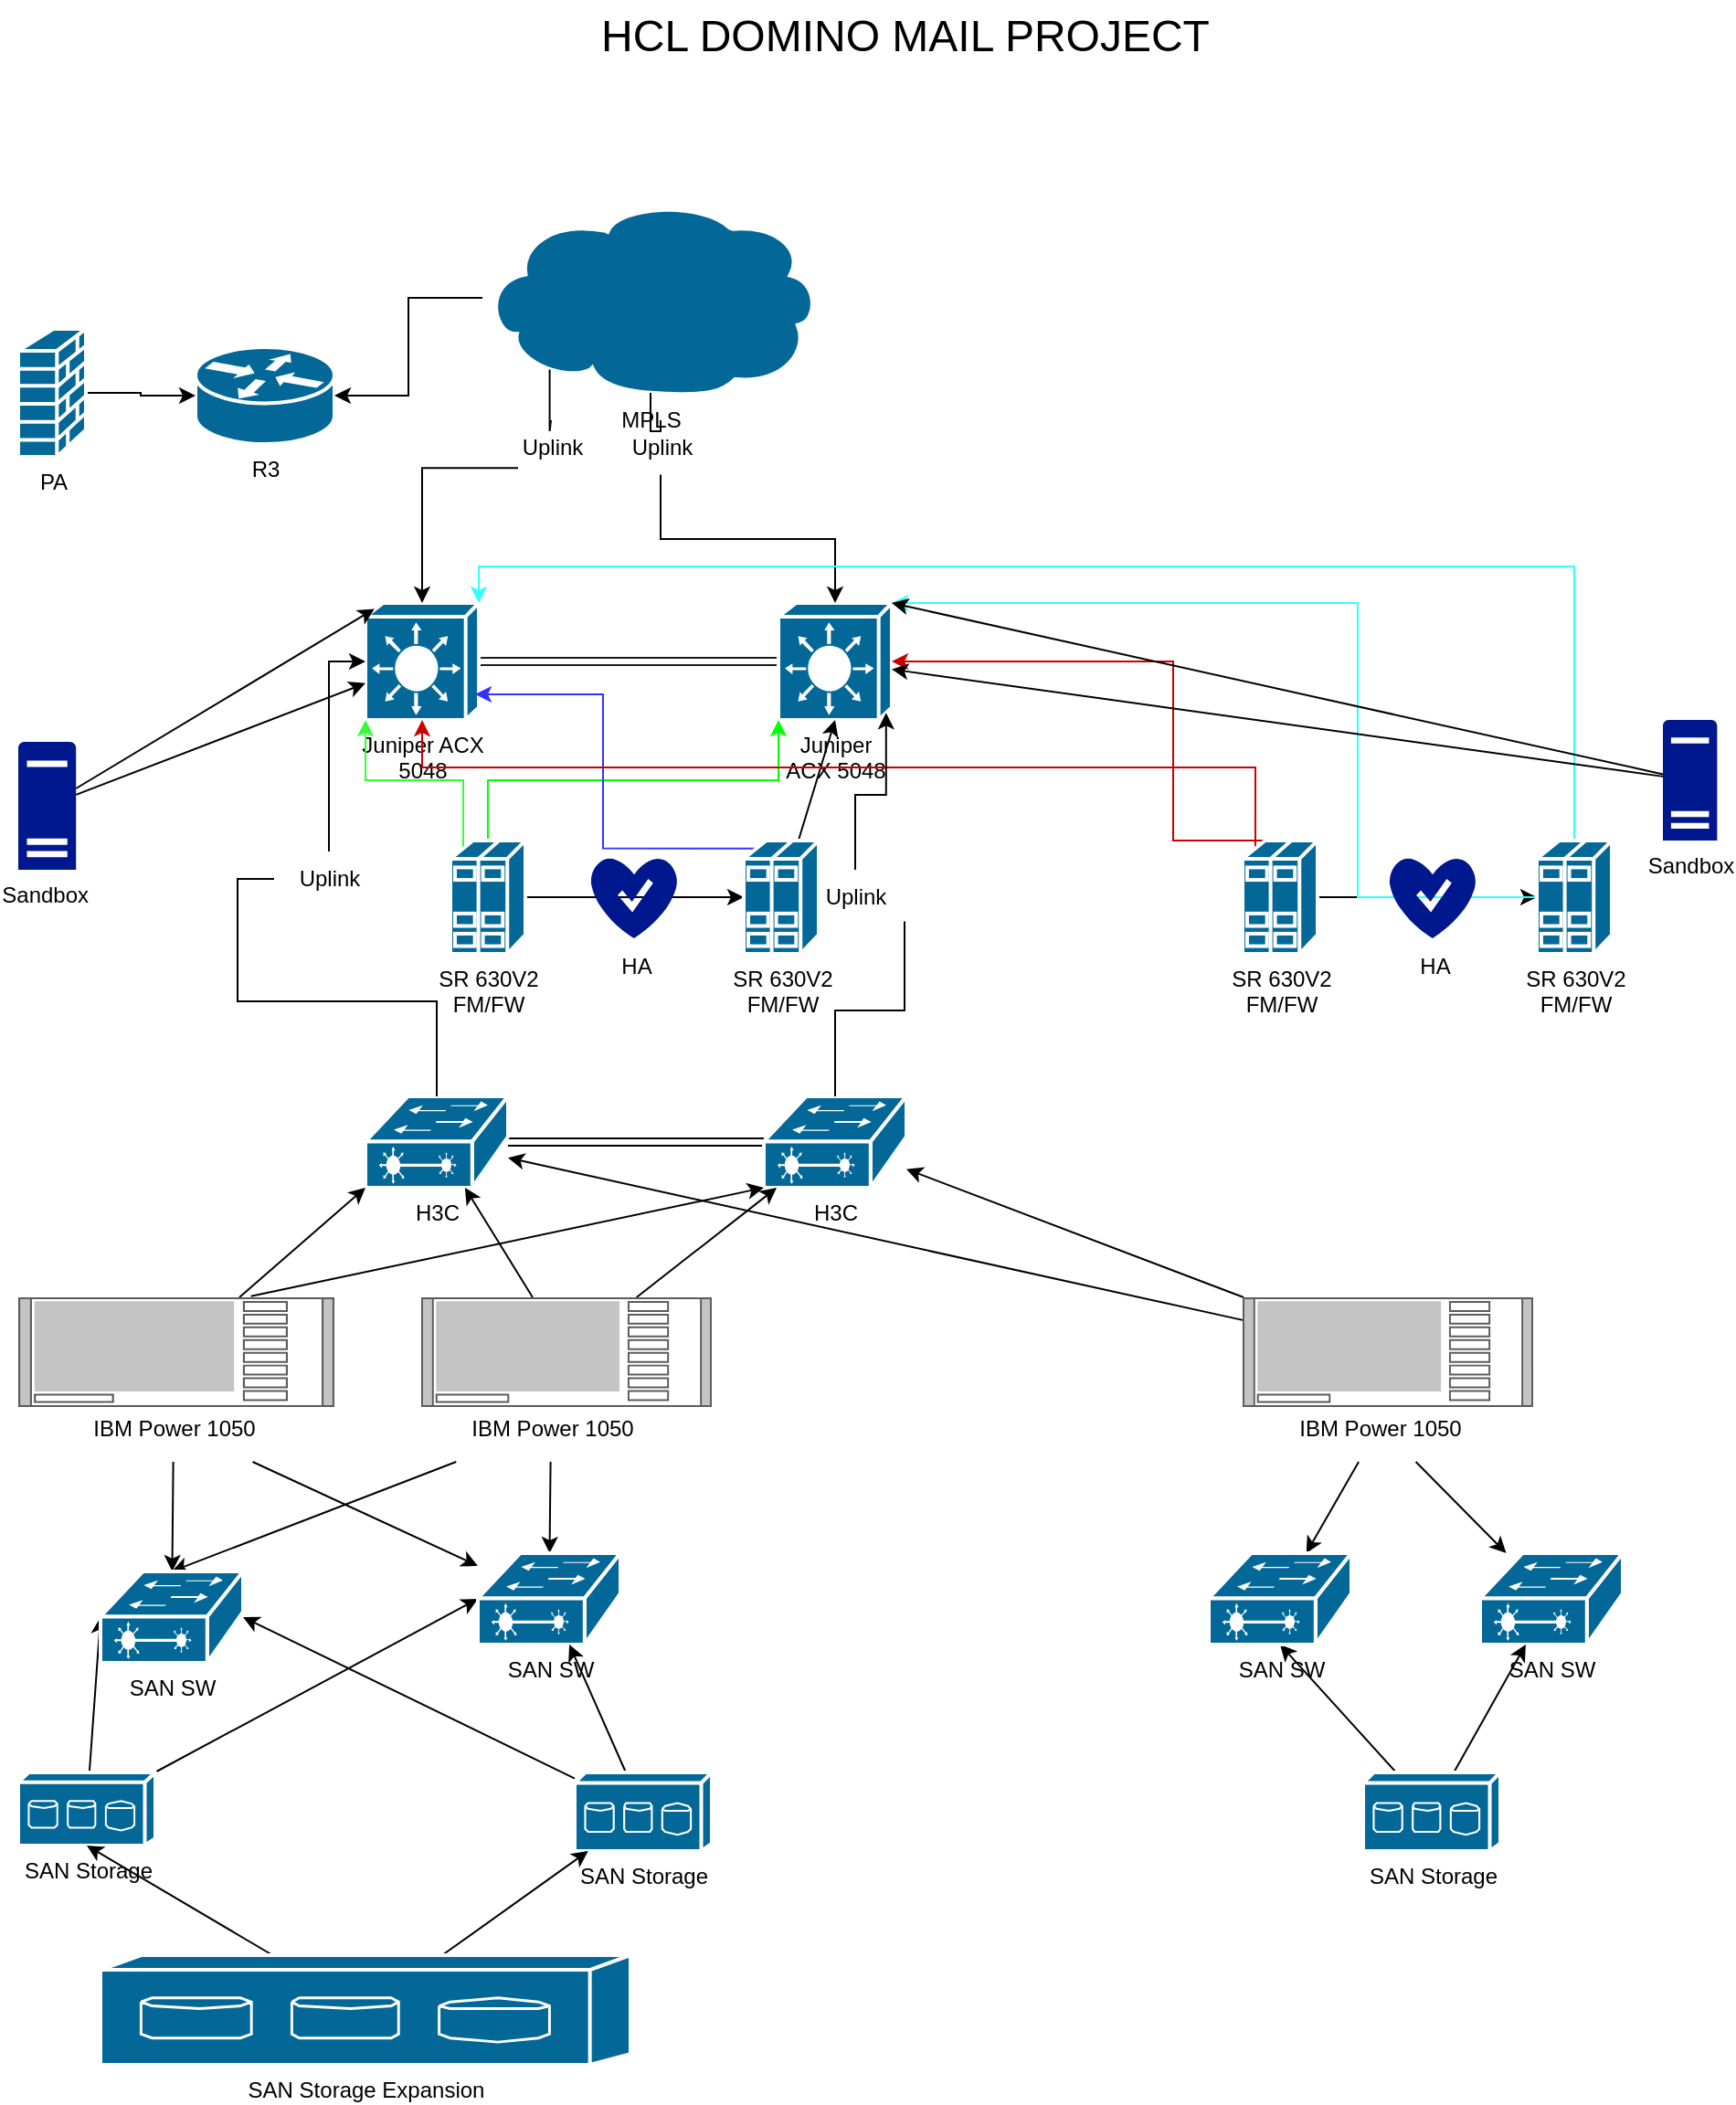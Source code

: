 <mxfile version="20.2.4" type="github">
  <diagram id="mg87L2isnCtNEI91uWKn" name="Page-1">
    <mxGraphModel dx="1038" dy="1867" grid="1" gridSize="10" guides="1" tooltips="1" connect="1" arrows="1" fold="1" page="1" pageScale="1.2" pageWidth="850" pageHeight="1100" math="0" shadow="0">
      <root>
        <mxCell id="0" />
        <mxCell id="1" parent="0" />
        <mxCell id="e1gsD_GnRD3h6fmg7V_t-37" style="edgeStyle=orthogonalEdgeStyle;shape=link;rounded=0;orthogonalLoop=1;jettySize=auto;html=1;exitX=1;exitY=0.5;exitDx=0;exitDy=0;exitPerimeter=0;entryX=0;entryY=0.5;entryDx=0;entryDy=0;entryPerimeter=0;strokeColor=#1A1A1A;" edge="1" parent="1" source="e1gsD_GnRD3h6fmg7V_t-6" target="e1gsD_GnRD3h6fmg7V_t-7">
          <mxGeometry relative="1" as="geometry" />
        </mxCell>
        <mxCell id="e1gsD_GnRD3h6fmg7V_t-6" value="Juniper ACX &lt;br&gt;5048&lt;br&gt;" style="shape=mxgraph.cisco.switches.layer_3_switch;sketch=0;html=1;pointerEvents=1;dashed=0;fillColor=#036897;strokeColor=#ffffff;strokeWidth=2;verticalLabelPosition=bottom;verticalAlign=top;align=center;outlineConnect=0;" vertex="1" parent="1">
          <mxGeometry x="230" y="-940" width="62" height="64" as="geometry" />
        </mxCell>
        <mxCell id="e1gsD_GnRD3h6fmg7V_t-7" value="Juniper&lt;br&gt;ACX 5048" style="shape=mxgraph.cisco.switches.layer_3_switch;sketch=0;html=1;pointerEvents=1;dashed=0;fillColor=#036897;strokeColor=#ffffff;strokeWidth=2;verticalLabelPosition=bottom;verticalAlign=top;align=center;outlineConnect=0;" vertex="1" parent="1">
          <mxGeometry x="456" y="-940" width="62" height="64" as="geometry" />
        </mxCell>
        <mxCell id="e1gsD_GnRD3h6fmg7V_t-8" value="R3" style="shape=mxgraph.cisco.routers.router;sketch=0;html=1;pointerEvents=1;dashed=0;fillColor=#036897;strokeColor=#ffffff;strokeWidth=2;verticalLabelPosition=bottom;verticalAlign=top;align=center;outlineConnect=0;" vertex="1" parent="1">
          <mxGeometry x="137" y="-1080" width="76" height="53" as="geometry" />
        </mxCell>
        <mxCell id="e1gsD_GnRD3h6fmg7V_t-12" style="edgeStyle=orthogonalEdgeStyle;rounded=0;orthogonalLoop=1;jettySize=auto;html=1;entryX=1;entryY=0.5;entryDx=0;entryDy=0;entryPerimeter=0;" edge="1" parent="1" source="e1gsD_GnRD3h6fmg7V_t-11" target="e1gsD_GnRD3h6fmg7V_t-8">
          <mxGeometry relative="1" as="geometry" />
        </mxCell>
        <mxCell id="e1gsD_GnRD3h6fmg7V_t-15" style="edgeStyle=orthogonalEdgeStyle;rounded=0;orthogonalLoop=1;jettySize=auto;html=1;exitX=0.2;exitY=0.87;exitDx=0;exitDy=0;exitPerimeter=0;startArrow=none;" edge="1" parent="1" source="e1gsD_GnRD3h6fmg7V_t-38" target="e1gsD_GnRD3h6fmg7V_t-6">
          <mxGeometry relative="1" as="geometry" />
        </mxCell>
        <mxCell id="e1gsD_GnRD3h6fmg7V_t-16" style="edgeStyle=orthogonalEdgeStyle;rounded=0;orthogonalLoop=1;jettySize=auto;html=1;exitX=0.5;exitY=0.99;exitDx=0;exitDy=0;exitPerimeter=0;startArrow=none;" edge="1" parent="1" source="e1gsD_GnRD3h6fmg7V_t-40" target="e1gsD_GnRD3h6fmg7V_t-7">
          <mxGeometry relative="1" as="geometry" />
        </mxCell>
        <mxCell id="e1gsD_GnRD3h6fmg7V_t-11" value="MPLS" style="shape=mxgraph.cisco.storage.cloud;sketch=0;html=1;pointerEvents=1;dashed=0;fillColor=#036897;strokeColor=#ffffff;strokeWidth=2;verticalLabelPosition=bottom;verticalAlign=top;align=center;outlineConnect=0;" vertex="1" parent="1">
          <mxGeometry x="294" y="-1160" width="184" height="106" as="geometry" />
        </mxCell>
        <mxCell id="e1gsD_GnRD3h6fmg7V_t-14" style="edgeStyle=orthogonalEdgeStyle;rounded=0;orthogonalLoop=1;jettySize=auto;html=1;" edge="1" parent="1" source="e1gsD_GnRD3h6fmg7V_t-13" target="e1gsD_GnRD3h6fmg7V_t-8">
          <mxGeometry relative="1" as="geometry" />
        </mxCell>
        <mxCell id="e1gsD_GnRD3h6fmg7V_t-13" value="PA" style="shape=mxgraph.cisco.security.firewall;sketch=0;html=1;pointerEvents=1;dashed=0;fillColor=#036897;strokeColor=#ffffff;strokeWidth=2;verticalLabelPosition=bottom;verticalAlign=top;align=center;outlineConnect=0;" vertex="1" parent="1">
          <mxGeometry x="40" y="-1090" width="37" height="70" as="geometry" />
        </mxCell>
        <mxCell id="e1gsD_GnRD3h6fmg7V_t-25" style="edgeStyle=orthogonalEdgeStyle;rounded=0;orthogonalLoop=1;jettySize=auto;html=1;exitX=0.17;exitY=0.07;exitDx=0;exitDy=0;exitPerimeter=0;entryX=0;entryY=1;entryDx=0;entryDy=0;entryPerimeter=0;strokeColor=#33FF33;" edge="1" parent="1" source="e1gsD_GnRD3h6fmg7V_t-17" target="e1gsD_GnRD3h6fmg7V_t-6">
          <mxGeometry relative="1" as="geometry" />
        </mxCell>
        <mxCell id="e1gsD_GnRD3h6fmg7V_t-26" style="edgeStyle=orthogonalEdgeStyle;rounded=0;orthogonalLoop=1;jettySize=auto;html=1;exitX=0.5;exitY=0;exitDx=0;exitDy=0;exitPerimeter=0;entryX=0;entryY=1;entryDx=0;entryDy=0;entryPerimeter=0;strokeColor=#00FF00;" edge="1" parent="1" source="e1gsD_GnRD3h6fmg7V_t-17" target="e1gsD_GnRD3h6fmg7V_t-7">
          <mxGeometry relative="1" as="geometry" />
        </mxCell>
        <mxCell id="e1gsD_GnRD3h6fmg7V_t-104" style="edgeStyle=none;rounded=0;orthogonalLoop=1;jettySize=auto;html=1;entryX=0;entryY=0.5;entryDx=0;entryDy=0;entryPerimeter=0;fontSize=12;strokeColor=#000000;elbow=vertical;" edge="1" parent="1" source="e1gsD_GnRD3h6fmg7V_t-17" target="e1gsD_GnRD3h6fmg7V_t-21">
          <mxGeometry relative="1" as="geometry" />
        </mxCell>
        <mxCell id="e1gsD_GnRD3h6fmg7V_t-17" value="SR 630V2&lt;br&gt;FM/FW" style="shape=mxgraph.cisco.servers.standard_host;sketch=0;html=1;pointerEvents=1;dashed=0;fillColor=#036897;strokeColor=#ffffff;strokeWidth=2;verticalLabelPosition=bottom;verticalAlign=top;align=center;outlineConnect=0;" vertex="1" parent="1">
          <mxGeometry x="276.5" y="-810" width="41" height="62" as="geometry" />
        </mxCell>
        <mxCell id="e1gsD_GnRD3h6fmg7V_t-27" style="edgeStyle=orthogonalEdgeStyle;rounded=0;orthogonalLoop=1;jettySize=auto;html=1;exitX=0.17;exitY=0.07;exitDx=0;exitDy=0;exitPerimeter=0;strokeColor=#3333FF;" edge="1" parent="1" source="e1gsD_GnRD3h6fmg7V_t-21">
          <mxGeometry relative="1" as="geometry">
            <mxPoint x="290" y="-890" as="targetPoint" />
            <Array as="points">
              <mxPoint x="360" y="-806" />
              <mxPoint x="360" y="-890" />
            </Array>
          </mxGeometry>
        </mxCell>
        <mxCell id="e1gsD_GnRD3h6fmg7V_t-120" style="edgeStyle=none;rounded=0;orthogonalLoop=1;jettySize=auto;html=1;entryX=0.5;entryY=1;entryDx=0;entryDy=0;entryPerimeter=0;fontSize=24;strokeColor=#000000;elbow=vertical;" edge="1" parent="1" source="e1gsD_GnRD3h6fmg7V_t-21" target="e1gsD_GnRD3h6fmg7V_t-7">
          <mxGeometry relative="1" as="geometry" />
        </mxCell>
        <mxCell id="e1gsD_GnRD3h6fmg7V_t-21" value="SR 630V2&lt;br&gt;FM/FW" style="shape=mxgraph.cisco.servers.standard_host;sketch=0;html=1;pointerEvents=1;dashed=0;fillColor=#036897;strokeColor=#ffffff;strokeWidth=2;verticalLabelPosition=bottom;verticalAlign=top;align=center;outlineConnect=0;" vertex="1" parent="1">
          <mxGeometry x="437" y="-810" width="41" height="62" as="geometry" />
        </mxCell>
        <mxCell id="e1gsD_GnRD3h6fmg7V_t-29" style="edgeStyle=orthogonalEdgeStyle;rounded=0;orthogonalLoop=1;jettySize=auto;html=1;exitX=0.17;exitY=0.07;exitDx=0;exitDy=0;exitPerimeter=0;entryX=0.5;entryY=1;entryDx=0;entryDy=0;entryPerimeter=0;strokeColor=#CC0000;" edge="1" parent="1" source="e1gsD_GnRD3h6fmg7V_t-22" target="e1gsD_GnRD3h6fmg7V_t-6">
          <mxGeometry relative="1" as="geometry">
            <Array as="points">
              <mxPoint x="717" y="-850" />
              <mxPoint x="261" y="-850" />
            </Array>
          </mxGeometry>
        </mxCell>
        <mxCell id="e1gsD_GnRD3h6fmg7V_t-30" style="edgeStyle=orthogonalEdgeStyle;rounded=0;orthogonalLoop=1;jettySize=auto;html=1;exitX=0.5;exitY=0;exitDx=0;exitDy=0;exitPerimeter=0;entryX=1;entryY=0.5;entryDx=0;entryDy=0;entryPerimeter=0;strokeColor=#CC0000;" edge="1" parent="1" source="e1gsD_GnRD3h6fmg7V_t-22" target="e1gsD_GnRD3h6fmg7V_t-7">
          <mxGeometry relative="1" as="geometry">
            <Array as="points">
              <mxPoint x="672" y="-908" />
            </Array>
          </mxGeometry>
        </mxCell>
        <mxCell id="e1gsD_GnRD3h6fmg7V_t-107" style="edgeStyle=none;rounded=0;orthogonalLoop=1;jettySize=auto;html=1;exitX=1;exitY=0.5;exitDx=0;exitDy=0;exitPerimeter=0;fontSize=12;strokeColor=#000000;elbow=vertical;" edge="1" parent="1" source="e1gsD_GnRD3h6fmg7V_t-22" target="e1gsD_GnRD3h6fmg7V_t-23">
          <mxGeometry relative="1" as="geometry" />
        </mxCell>
        <mxCell id="e1gsD_GnRD3h6fmg7V_t-22" value="SR 630V2&lt;br&gt;FM/FW" style="shape=mxgraph.cisco.servers.standard_host;sketch=0;html=1;pointerEvents=1;dashed=0;fillColor=#036897;strokeColor=#ffffff;strokeWidth=2;verticalLabelPosition=bottom;verticalAlign=top;align=center;outlineConnect=0;" vertex="1" parent="1">
          <mxGeometry x="710" y="-810" width="41" height="62" as="geometry" />
        </mxCell>
        <mxCell id="e1gsD_GnRD3h6fmg7V_t-31" style="edgeStyle=orthogonalEdgeStyle;rounded=0;orthogonalLoop=1;jettySize=auto;html=1;exitX=0.5;exitY=0;exitDx=0;exitDy=0;exitPerimeter=0;entryX=1;entryY=0;entryDx=0;entryDy=0;entryPerimeter=0;strokeColor=#33FFFF;" edge="1" parent="1" source="e1gsD_GnRD3h6fmg7V_t-23" target="e1gsD_GnRD3h6fmg7V_t-6">
          <mxGeometry relative="1" as="geometry" />
        </mxCell>
        <mxCell id="e1gsD_GnRD3h6fmg7V_t-32" style="edgeStyle=orthogonalEdgeStyle;rounded=0;orthogonalLoop=1;jettySize=auto;html=1;entryX=1;entryY=0;entryDx=0;entryDy=0;entryPerimeter=0;strokeColor=#33FFFF;" edge="1" parent="1" source="e1gsD_GnRD3h6fmg7V_t-23" target="e1gsD_GnRD3h6fmg7V_t-7">
          <mxGeometry relative="1" as="geometry">
            <Array as="points">
              <mxPoint x="773" y="-940" />
            </Array>
          </mxGeometry>
        </mxCell>
        <mxCell id="e1gsD_GnRD3h6fmg7V_t-23" value="SR 630V2&lt;br&gt;FM/FW" style="shape=mxgraph.cisco.servers.standard_host;sketch=0;html=1;pointerEvents=1;dashed=0;fillColor=#036897;strokeColor=#ffffff;strokeWidth=2;verticalLabelPosition=bottom;verticalAlign=top;align=center;outlineConnect=0;" vertex="1" parent="1">
          <mxGeometry x="871" y="-810" width="41" height="62" as="geometry" />
        </mxCell>
        <mxCell id="e1gsD_GnRD3h6fmg7V_t-45" style="edgeStyle=orthogonalEdgeStyle;rounded=0;orthogonalLoop=1;jettySize=auto;html=1;entryX=0;entryY=0.5;entryDx=0;entryDy=0;entryPerimeter=0;strokeColor=#000000;elbow=vertical;startArrow=none;" edge="1" parent="1" source="e1gsD_GnRD3h6fmg7V_t-46" target="e1gsD_GnRD3h6fmg7V_t-6">
          <mxGeometry relative="1" as="geometry" />
        </mxCell>
        <mxCell id="e1gsD_GnRD3h6fmg7V_t-52" style="edgeStyle=orthogonalEdgeStyle;shape=link;rounded=0;orthogonalLoop=1;jettySize=auto;html=1;entryX=0;entryY=0.5;entryDx=0;entryDy=0;entryPerimeter=0;strokeColor=#000000;elbow=vertical;" edge="1" parent="1" source="e1gsD_GnRD3h6fmg7V_t-33" target="e1gsD_GnRD3h6fmg7V_t-34">
          <mxGeometry relative="1" as="geometry" />
        </mxCell>
        <mxCell id="e1gsD_GnRD3h6fmg7V_t-33" value="H3C" style="shape=mxgraph.cisco.switches.layer_2_remote_switch;sketch=0;html=1;pointerEvents=1;dashed=0;fillColor=#036897;strokeColor=#ffffff;strokeWidth=2;verticalLabelPosition=bottom;verticalAlign=top;align=center;outlineConnect=0;" vertex="1" parent="1">
          <mxGeometry x="230" y="-670" width="78" height="50" as="geometry" />
        </mxCell>
        <mxCell id="e1gsD_GnRD3h6fmg7V_t-48" style="edgeStyle=orthogonalEdgeStyle;rounded=0;orthogonalLoop=1;jettySize=auto;html=1;entryX=0.95;entryY=0.94;entryDx=0;entryDy=0;entryPerimeter=0;strokeColor=#000000;elbow=vertical;startArrow=none;" edge="1" parent="1" source="e1gsD_GnRD3h6fmg7V_t-49" target="e1gsD_GnRD3h6fmg7V_t-7">
          <mxGeometry relative="1" as="geometry" />
        </mxCell>
        <mxCell id="e1gsD_GnRD3h6fmg7V_t-34" value="H3C" style="shape=mxgraph.cisco.switches.layer_2_remote_switch;sketch=0;html=1;pointerEvents=1;dashed=0;fillColor=#036897;strokeColor=#ffffff;strokeWidth=2;verticalLabelPosition=bottom;verticalAlign=top;align=center;outlineConnect=0;" vertex="1" parent="1">
          <mxGeometry x="448" y="-670" width="78" height="50" as="geometry" />
        </mxCell>
        <mxCell id="e1gsD_GnRD3h6fmg7V_t-38" value="Uplink" style="text;html=1;resizable=0;autosize=1;align=center;verticalAlign=middle;points=[];fillColor=none;strokeColor=none;rounded=0;" vertex="1" parent="1">
          <mxGeometry x="301.5" y="-1040" width="60" height="30" as="geometry" />
        </mxCell>
        <mxCell id="e1gsD_GnRD3h6fmg7V_t-39" value="" style="edgeStyle=orthogonalEdgeStyle;rounded=0;orthogonalLoop=1;jettySize=auto;html=1;exitX=0.2;exitY=0.87;exitDx=0;exitDy=0;exitPerimeter=0;endArrow=none;" edge="1" parent="1" source="e1gsD_GnRD3h6fmg7V_t-11" target="e1gsD_GnRD3h6fmg7V_t-38">
          <mxGeometry relative="1" as="geometry">
            <mxPoint x="331.2" y="-1067.78" as="sourcePoint" />
            <mxPoint x="262" y="-940" as="targetPoint" />
          </mxGeometry>
        </mxCell>
        <mxCell id="e1gsD_GnRD3h6fmg7V_t-40" value="Uplink" style="text;html=1;resizable=0;autosize=1;align=center;verticalAlign=middle;points=[];fillColor=none;strokeColor=none;rounded=0;" vertex="1" parent="1">
          <mxGeometry x="361.5" y="-1040" width="60" height="30" as="geometry" />
        </mxCell>
        <mxCell id="e1gsD_GnRD3h6fmg7V_t-41" value="" style="edgeStyle=orthogonalEdgeStyle;rounded=0;orthogonalLoop=1;jettySize=auto;html=1;exitX=0.5;exitY=0.99;exitDx=0;exitDy=0;exitPerimeter=0;endArrow=none;" edge="1" parent="1" source="e1gsD_GnRD3h6fmg7V_t-11" target="e1gsD_GnRD3h6fmg7V_t-40">
          <mxGeometry relative="1" as="geometry">
            <mxPoint x="387" y="-1055.06" as="sourcePoint" />
            <mxPoint x="488" y="-940" as="targetPoint" />
          </mxGeometry>
        </mxCell>
        <mxCell id="e1gsD_GnRD3h6fmg7V_t-46" value="Uplink" style="text;html=1;resizable=0;autosize=1;align=center;verticalAlign=middle;points=[];fillColor=none;strokeColor=none;rounded=0;" vertex="1" parent="1">
          <mxGeometry x="180" y="-804" width="60" height="30" as="geometry" />
        </mxCell>
        <mxCell id="e1gsD_GnRD3h6fmg7V_t-47" value="" style="edgeStyle=orthogonalEdgeStyle;rounded=0;orthogonalLoop=1;jettySize=auto;html=1;entryX=0;entryY=0.5;entryDx=0;entryDy=0;entryPerimeter=0;strokeColor=#000000;elbow=vertical;endArrow=none;" edge="1" parent="1" source="e1gsD_GnRD3h6fmg7V_t-33" target="e1gsD_GnRD3h6fmg7V_t-46">
          <mxGeometry relative="1" as="geometry">
            <mxPoint x="270" y="-670" as="sourcePoint" />
            <mxPoint x="230" y="-908" as="targetPoint" />
          </mxGeometry>
        </mxCell>
        <mxCell id="e1gsD_GnRD3h6fmg7V_t-49" value="Uplink" style="text;html=1;resizable=0;autosize=1;align=center;verticalAlign=middle;points=[];fillColor=none;strokeColor=none;rounded=0;" vertex="1" parent="1">
          <mxGeometry x="468" y="-794" width="60" height="30" as="geometry" />
        </mxCell>
        <mxCell id="e1gsD_GnRD3h6fmg7V_t-50" value="" style="edgeStyle=orthogonalEdgeStyle;rounded=0;orthogonalLoop=1;jettySize=auto;html=1;entryX=0.95;entryY=0.94;entryDx=0;entryDy=0;entryPerimeter=0;strokeColor=#000000;elbow=vertical;endArrow=none;" edge="1" parent="1" source="e1gsD_GnRD3h6fmg7V_t-34" target="e1gsD_GnRD3h6fmg7V_t-49">
          <mxGeometry relative="1" as="geometry">
            <mxPoint x="488" y="-670" as="sourcePoint" />
            <mxPoint x="516.8" y="-879.84" as="targetPoint" />
          </mxGeometry>
        </mxCell>
        <mxCell id="e1gsD_GnRD3h6fmg7V_t-60" style="edgeStyle=none;rounded=0;orthogonalLoop=1;jettySize=auto;html=1;entryX=0;entryY=1;entryDx=0;entryDy=0;entryPerimeter=0;strokeColor=#000000;elbow=vertical;" edge="1" parent="1" source="e1gsD_GnRD3h6fmg7V_t-57" target="e1gsD_GnRD3h6fmg7V_t-33">
          <mxGeometry relative="1" as="geometry" />
        </mxCell>
        <mxCell id="e1gsD_GnRD3h6fmg7V_t-57" value="" style="shape=mxgraph.rack.ibm.ibm_x3950_x5;html=1;labelPosition=right;align=left;spacingLeft=15;dashed=0;shadow=0;fillColor=#ffffff;" vertex="1" parent="1">
          <mxGeometry x="40" y="-560" width="173" height="60" as="geometry" />
        </mxCell>
        <mxCell id="e1gsD_GnRD3h6fmg7V_t-63" style="edgeStyle=none;rounded=0;orthogonalLoop=1;jettySize=auto;html=1;strokeColor=#000000;elbow=vertical;" edge="1" parent="1" source="e1gsD_GnRD3h6fmg7V_t-58" target="e1gsD_GnRD3h6fmg7V_t-33">
          <mxGeometry relative="1" as="geometry" />
        </mxCell>
        <mxCell id="e1gsD_GnRD3h6fmg7V_t-64" style="edgeStyle=none;rounded=0;orthogonalLoop=1;jettySize=auto;html=1;strokeColor=#000000;elbow=vertical;" edge="1" parent="1" source="e1gsD_GnRD3h6fmg7V_t-58" target="e1gsD_GnRD3h6fmg7V_t-34">
          <mxGeometry relative="1" as="geometry" />
        </mxCell>
        <mxCell id="e1gsD_GnRD3h6fmg7V_t-58" value="" style="shape=mxgraph.rack.ibm.ibm_x3950_x5;html=1;labelPosition=right;align=left;spacingLeft=15;dashed=0;shadow=0;fillColor=#ffffff;" vertex="1" parent="1">
          <mxGeometry x="260.5" y="-560" width="159" height="60" as="geometry" />
        </mxCell>
        <mxCell id="e1gsD_GnRD3h6fmg7V_t-65" style="edgeStyle=none;rounded=0;orthogonalLoop=1;jettySize=auto;html=1;strokeColor=#000000;elbow=vertical;" edge="1" parent="1" source="e1gsD_GnRD3h6fmg7V_t-59" target="e1gsD_GnRD3h6fmg7V_t-33">
          <mxGeometry relative="1" as="geometry" />
        </mxCell>
        <mxCell id="e1gsD_GnRD3h6fmg7V_t-66" style="edgeStyle=none;rounded=0;orthogonalLoop=1;jettySize=auto;html=1;strokeColor=#000000;elbow=vertical;" edge="1" parent="1" source="e1gsD_GnRD3h6fmg7V_t-59" target="e1gsD_GnRD3h6fmg7V_t-34">
          <mxGeometry relative="1" as="geometry" />
        </mxCell>
        <mxCell id="e1gsD_GnRD3h6fmg7V_t-59" value="" style="shape=mxgraph.rack.ibm.ibm_x3950_x5;html=1;labelPosition=right;align=left;spacingLeft=15;dashed=0;shadow=0;fillColor=#ffffff;" vertex="1" parent="1">
          <mxGeometry x="710" y="-560" width="159" height="60" as="geometry" />
        </mxCell>
        <mxCell id="e1gsD_GnRD3h6fmg7V_t-62" style="edgeStyle=none;rounded=0;orthogonalLoop=1;jettySize=auto;html=1;entryX=0;entryY=1;entryDx=0;entryDy=0;entryPerimeter=0;strokeColor=#000000;elbow=vertical;exitX=0.736;exitY=-0.01;exitDx=0;exitDy=0;exitPerimeter=0;" edge="1" parent="1" source="e1gsD_GnRD3h6fmg7V_t-57" target="e1gsD_GnRD3h6fmg7V_t-34">
          <mxGeometry relative="1" as="geometry">
            <mxPoint x="171.667" y="-550" as="sourcePoint" />
            <mxPoint x="240" y="-610" as="targetPoint" />
          </mxGeometry>
        </mxCell>
        <mxCell id="e1gsD_GnRD3h6fmg7V_t-79" style="edgeStyle=none;rounded=0;orthogonalLoop=1;jettySize=auto;html=1;entryX=0;entryY=0.5;entryDx=0;entryDy=0;entryPerimeter=0;fontSize=12;strokeColor=#000000;elbow=vertical;" edge="1" parent="1" source="e1gsD_GnRD3h6fmg7V_t-68" target="e1gsD_GnRD3h6fmg7V_t-73">
          <mxGeometry relative="1" as="geometry" />
        </mxCell>
        <mxCell id="e1gsD_GnRD3h6fmg7V_t-80" style="edgeStyle=none;rounded=0;orthogonalLoop=1;jettySize=auto;html=1;entryX=0;entryY=0.5;entryDx=0;entryDy=0;entryPerimeter=0;fontSize=12;strokeColor=#000000;elbow=vertical;" edge="1" parent="1" source="e1gsD_GnRD3h6fmg7V_t-68" target="e1gsD_GnRD3h6fmg7V_t-74">
          <mxGeometry relative="1" as="geometry" />
        </mxCell>
        <mxCell id="e1gsD_GnRD3h6fmg7V_t-68" value="SAN Storage" style="shape=mxgraph.cisco.storage.fc_storage;sketch=0;html=1;pointerEvents=1;dashed=0;fillColor=#036897;strokeColor=#ffffff;strokeWidth=2;verticalLabelPosition=bottom;verticalAlign=top;align=center;outlineConnect=0;" vertex="1" parent="1">
          <mxGeometry x="40" y="-300" width="75" height="40" as="geometry" />
        </mxCell>
        <mxCell id="e1gsD_GnRD3h6fmg7V_t-69" value="&lt;font style=&quot;font-size: 24px;&quot;&gt;HCL DOMINO MAIL PROJECT&lt;/font&gt;" style="text;html=1;resizable=0;autosize=1;align=center;verticalAlign=middle;points=[];fillColor=none;strokeColor=none;rounded=0;" vertex="1" parent="1">
          <mxGeometry x="344.5" y="-1270" width="360" height="40" as="geometry" />
        </mxCell>
        <mxCell id="e1gsD_GnRD3h6fmg7V_t-88" style="edgeStyle=none;rounded=0;orthogonalLoop=1;jettySize=auto;html=1;fontSize=12;strokeColor=#000000;elbow=vertical;" edge="1" parent="1" source="e1gsD_GnRD3h6fmg7V_t-70" target="e1gsD_GnRD3h6fmg7V_t-73">
          <mxGeometry relative="1" as="geometry" />
        </mxCell>
        <mxCell id="e1gsD_GnRD3h6fmg7V_t-89" style="edgeStyle=none;rounded=0;orthogonalLoop=1;jettySize=auto;html=1;fontSize=12;strokeColor=#000000;elbow=vertical;" edge="1" parent="1" source="e1gsD_GnRD3h6fmg7V_t-70" target="e1gsD_GnRD3h6fmg7V_t-74">
          <mxGeometry relative="1" as="geometry" />
        </mxCell>
        <mxCell id="e1gsD_GnRD3h6fmg7V_t-70" value="&lt;font style=&quot;font-size: 12px;&quot;&gt;IBM Power 1050&lt;/font&gt;" style="text;html=1;align=center;verticalAlign=middle;resizable=0;points=[];autosize=1;strokeColor=none;fillColor=none;fontSize=18;" vertex="1" parent="1">
          <mxGeometry x="70" y="-510" width="110" height="40" as="geometry" />
        </mxCell>
        <mxCell id="e1gsD_GnRD3h6fmg7V_t-90" style="edgeStyle=none;rounded=0;orthogonalLoop=1;jettySize=auto;html=1;entryX=0.5;entryY=0;entryDx=0;entryDy=0;entryPerimeter=0;fontSize=12;strokeColor=#000000;elbow=vertical;" edge="1" parent="1" source="e1gsD_GnRD3h6fmg7V_t-71" target="e1gsD_GnRD3h6fmg7V_t-73">
          <mxGeometry relative="1" as="geometry" />
        </mxCell>
        <mxCell id="e1gsD_GnRD3h6fmg7V_t-91" style="edgeStyle=none;rounded=0;orthogonalLoop=1;jettySize=auto;html=1;fontSize=12;strokeColor=#000000;elbow=vertical;" edge="1" parent="1" source="e1gsD_GnRD3h6fmg7V_t-71" target="e1gsD_GnRD3h6fmg7V_t-74">
          <mxGeometry relative="1" as="geometry" />
        </mxCell>
        <mxCell id="e1gsD_GnRD3h6fmg7V_t-71" value="&lt;font style=&quot;font-size: 12px;&quot;&gt;IBM Power 1050&lt;/font&gt;" style="text;html=1;align=center;verticalAlign=middle;resizable=0;points=[];autosize=1;strokeColor=none;fillColor=none;fontSize=18;" vertex="1" parent="1">
          <mxGeometry x="276.5" y="-510" width="110" height="40" as="geometry" />
        </mxCell>
        <mxCell id="e1gsD_GnRD3h6fmg7V_t-92" style="edgeStyle=none;rounded=0;orthogonalLoop=1;jettySize=auto;html=1;fontSize=12;strokeColor=#000000;elbow=vertical;" edge="1" parent="1" source="e1gsD_GnRD3h6fmg7V_t-72" target="e1gsD_GnRD3h6fmg7V_t-87">
          <mxGeometry relative="1" as="geometry" />
        </mxCell>
        <mxCell id="e1gsD_GnRD3h6fmg7V_t-93" style="edgeStyle=none;rounded=0;orthogonalLoop=1;jettySize=auto;html=1;fontSize=12;strokeColor=#000000;elbow=vertical;" edge="1" parent="1" source="e1gsD_GnRD3h6fmg7V_t-72" target="e1gsD_GnRD3h6fmg7V_t-76">
          <mxGeometry relative="1" as="geometry" />
        </mxCell>
        <mxCell id="e1gsD_GnRD3h6fmg7V_t-72" value="&lt;font style=&quot;font-size: 12px;&quot;&gt;IBM Power 1050&lt;/font&gt;" style="text;html=1;align=center;verticalAlign=middle;resizable=0;points=[];autosize=1;strokeColor=none;fillColor=none;fontSize=18;" vertex="1" parent="1">
          <mxGeometry x="730" y="-510" width="110" height="40" as="geometry" />
        </mxCell>
        <mxCell id="e1gsD_GnRD3h6fmg7V_t-73" value="SAN SW" style="shape=mxgraph.cisco.switches.layer_2_remote_switch;sketch=0;html=1;pointerEvents=1;dashed=0;fillColor=#036897;strokeColor=#ffffff;strokeWidth=2;verticalLabelPosition=bottom;verticalAlign=top;align=center;outlineConnect=0;" vertex="1" parent="1">
          <mxGeometry x="85" y="-410" width="78" height="50" as="geometry" />
        </mxCell>
        <mxCell id="e1gsD_GnRD3h6fmg7V_t-74" value="SAN SW" style="shape=mxgraph.cisco.switches.layer_2_remote_switch;sketch=0;html=1;pointerEvents=1;dashed=0;fillColor=#036897;strokeColor=#ffffff;strokeWidth=2;verticalLabelPosition=bottom;verticalAlign=top;align=center;outlineConnect=0;" vertex="1" parent="1">
          <mxGeometry x="291.5" y="-420" width="78" height="50" as="geometry" />
        </mxCell>
        <mxCell id="e1gsD_GnRD3h6fmg7V_t-76" value="SAN SW" style="shape=mxgraph.cisco.switches.layer_2_remote_switch;sketch=0;html=1;pointerEvents=1;dashed=0;fillColor=#036897;strokeColor=#ffffff;strokeWidth=2;verticalLabelPosition=bottom;verticalAlign=top;align=center;outlineConnect=0;" vertex="1" parent="1">
          <mxGeometry x="840" y="-420" width="78" height="50" as="geometry" />
        </mxCell>
        <mxCell id="e1gsD_GnRD3h6fmg7V_t-81" style="edgeStyle=none;rounded=0;orthogonalLoop=1;jettySize=auto;html=1;entryX=1;entryY=0.5;entryDx=0;entryDy=0;entryPerimeter=0;fontSize=12;strokeColor=#000000;elbow=vertical;" edge="1" parent="1" source="e1gsD_GnRD3h6fmg7V_t-77" target="e1gsD_GnRD3h6fmg7V_t-73">
          <mxGeometry relative="1" as="geometry" />
        </mxCell>
        <mxCell id="e1gsD_GnRD3h6fmg7V_t-82" style="edgeStyle=none;rounded=0;orthogonalLoop=1;jettySize=auto;html=1;fontSize=12;strokeColor=#000000;elbow=vertical;" edge="1" parent="1" source="e1gsD_GnRD3h6fmg7V_t-77" target="e1gsD_GnRD3h6fmg7V_t-74">
          <mxGeometry relative="1" as="geometry" />
        </mxCell>
        <mxCell id="e1gsD_GnRD3h6fmg7V_t-77" value="SAN Storage" style="shape=mxgraph.cisco.storage.fc_storage;sketch=0;html=1;pointerEvents=1;dashed=0;fillColor=#036897;strokeColor=#ffffff;strokeWidth=2;verticalLabelPosition=bottom;verticalAlign=top;align=center;outlineConnect=0;" vertex="1" parent="1">
          <mxGeometry x="344.5" y="-300" width="75" height="43" as="geometry" />
        </mxCell>
        <mxCell id="e1gsD_GnRD3h6fmg7V_t-94" style="edgeStyle=none;rounded=0;orthogonalLoop=1;jettySize=auto;html=1;entryX=0.5;entryY=1;entryDx=0;entryDy=0;entryPerimeter=0;fontSize=12;strokeColor=#000000;elbow=vertical;" edge="1" parent="1" source="e1gsD_GnRD3h6fmg7V_t-78" target="e1gsD_GnRD3h6fmg7V_t-87">
          <mxGeometry relative="1" as="geometry" />
        </mxCell>
        <mxCell id="e1gsD_GnRD3h6fmg7V_t-95" style="edgeStyle=none;rounded=0;orthogonalLoop=1;jettySize=auto;html=1;fontSize=12;strokeColor=#000000;elbow=vertical;" edge="1" parent="1" source="e1gsD_GnRD3h6fmg7V_t-78" target="e1gsD_GnRD3h6fmg7V_t-76">
          <mxGeometry relative="1" as="geometry" />
        </mxCell>
        <mxCell id="e1gsD_GnRD3h6fmg7V_t-78" value="SAN Storage" style="shape=mxgraph.cisco.storage.fc_storage;sketch=0;html=1;pointerEvents=1;dashed=0;fillColor=#036897;strokeColor=#ffffff;strokeWidth=2;verticalLabelPosition=bottom;verticalAlign=top;align=center;outlineConnect=0;" vertex="1" parent="1">
          <mxGeometry x="776" y="-300" width="75" height="43" as="geometry" />
        </mxCell>
        <mxCell id="e1gsD_GnRD3h6fmg7V_t-87" value="SAN SW" style="shape=mxgraph.cisco.switches.layer_2_remote_switch;sketch=0;html=1;pointerEvents=1;dashed=0;fillColor=#036897;strokeColor=#ffffff;strokeWidth=2;verticalLabelPosition=bottom;verticalAlign=top;align=center;outlineConnect=0;" vertex="1" parent="1">
          <mxGeometry x="691.5" y="-420" width="78" height="50" as="geometry" />
        </mxCell>
        <mxCell id="e1gsD_GnRD3h6fmg7V_t-102" value="" style="sketch=0;aspect=fixed;pointerEvents=1;shadow=0;dashed=0;html=1;strokeColor=none;labelPosition=center;verticalLabelPosition=bottom;verticalAlign=top;align=center;fillColor=#00188D;shape=mxgraph.azure.healthy;fontSize=12;" vertex="1" parent="1">
          <mxGeometry x="353" y="-801.5" width="48" height="45" as="geometry" />
        </mxCell>
        <mxCell id="e1gsD_GnRD3h6fmg7V_t-105" value="HA" style="text;html=1;resizable=0;autosize=1;align=center;verticalAlign=middle;points=[];fillColor=none;strokeColor=none;rounded=0;" vertex="1" parent="1">
          <mxGeometry x="358" y="-756.5" width="40" height="30" as="geometry" />
        </mxCell>
        <mxCell id="e1gsD_GnRD3h6fmg7V_t-106" value="" style="sketch=0;aspect=fixed;pointerEvents=1;shadow=0;dashed=0;html=1;strokeColor=none;labelPosition=center;verticalLabelPosition=bottom;verticalAlign=top;align=center;fillColor=#00188D;shape=mxgraph.azure.healthy;fontSize=12;" vertex="1" parent="1">
          <mxGeometry x="790" y="-801.5" width="48" height="45" as="geometry" />
        </mxCell>
        <mxCell id="e1gsD_GnRD3h6fmg7V_t-108" value="HA" style="text;html=1;resizable=0;autosize=1;align=center;verticalAlign=middle;points=[];fillColor=none;strokeColor=none;rounded=0;" vertex="1" parent="1">
          <mxGeometry x="795" y="-756.5" width="40" height="30" as="geometry" />
        </mxCell>
        <mxCell id="e1gsD_GnRD3h6fmg7V_t-111" style="edgeStyle=none;rounded=0;orthogonalLoop=1;jettySize=auto;html=1;fontSize=12;strokeColor=#000000;elbow=vertical;" edge="1" parent="1" source="e1gsD_GnRD3h6fmg7V_t-109" target="e1gsD_GnRD3h6fmg7V_t-6">
          <mxGeometry relative="1" as="geometry" />
        </mxCell>
        <mxCell id="e1gsD_GnRD3h6fmg7V_t-112" style="edgeStyle=none;rounded=0;orthogonalLoop=1;jettySize=auto;html=1;entryX=0.08;entryY=0.05;entryDx=0;entryDy=0;entryPerimeter=0;fontSize=12;strokeColor=#000000;elbow=vertical;" edge="1" parent="1" source="e1gsD_GnRD3h6fmg7V_t-109" target="e1gsD_GnRD3h6fmg7V_t-6">
          <mxGeometry relative="1" as="geometry" />
        </mxCell>
        <mxCell id="e1gsD_GnRD3h6fmg7V_t-109" value="Sandbox&amp;nbsp;" style="sketch=0;aspect=fixed;pointerEvents=1;shadow=0;dashed=0;html=1;strokeColor=none;labelPosition=center;verticalLabelPosition=bottom;verticalAlign=top;align=center;fillColor=#00188D;shape=mxgraph.mscae.enterprise.server_generic;fontSize=12;" vertex="1" parent="1">
          <mxGeometry x="40" y="-864" width="31.6" height="70" as="geometry" />
        </mxCell>
        <mxCell id="e1gsD_GnRD3h6fmg7V_t-113" style="edgeStyle=none;rounded=0;orthogonalLoop=1;jettySize=auto;html=1;entryX=1;entryY=0;entryDx=0;entryDy=0;entryPerimeter=0;fontSize=12;strokeColor=#000000;elbow=vertical;" edge="1" parent="1" source="e1gsD_GnRD3h6fmg7V_t-110" target="e1gsD_GnRD3h6fmg7V_t-7">
          <mxGeometry relative="1" as="geometry" />
        </mxCell>
        <mxCell id="e1gsD_GnRD3h6fmg7V_t-114" style="edgeStyle=none;rounded=0;orthogonalLoop=1;jettySize=auto;html=1;fontSize=12;strokeColor=#000000;elbow=vertical;" edge="1" parent="1" source="e1gsD_GnRD3h6fmg7V_t-110" target="e1gsD_GnRD3h6fmg7V_t-7">
          <mxGeometry relative="1" as="geometry" />
        </mxCell>
        <mxCell id="e1gsD_GnRD3h6fmg7V_t-110" value="Sandbox&lt;br&gt;" style="sketch=0;aspect=fixed;pointerEvents=1;shadow=0;dashed=0;html=1;strokeColor=none;labelPosition=center;verticalLabelPosition=bottom;verticalAlign=top;align=center;fillColor=#00188D;shape=mxgraph.mscae.enterprise.server_generic;fontSize=12;" vertex="1" parent="1">
          <mxGeometry x="940" y="-876" width="29.68" height="66" as="geometry" />
        </mxCell>
        <mxCell id="e1gsD_GnRD3h6fmg7V_t-117" style="edgeStyle=none;rounded=0;orthogonalLoop=1;jettySize=auto;html=1;entryX=0.5;entryY=1;entryDx=0;entryDy=0;entryPerimeter=0;fontSize=24;strokeColor=#000000;elbow=vertical;" edge="1" parent="1" source="e1gsD_GnRD3h6fmg7V_t-116" target="e1gsD_GnRD3h6fmg7V_t-68">
          <mxGeometry relative="1" as="geometry" />
        </mxCell>
        <mxCell id="e1gsD_GnRD3h6fmg7V_t-118" style="edgeStyle=none;rounded=0;orthogonalLoop=1;jettySize=auto;html=1;fontSize=24;strokeColor=#000000;elbow=vertical;" edge="1" parent="1" source="e1gsD_GnRD3h6fmg7V_t-116" target="e1gsD_GnRD3h6fmg7V_t-77">
          <mxGeometry relative="1" as="geometry" />
        </mxCell>
        <mxCell id="e1gsD_GnRD3h6fmg7V_t-116" value="SAN Storage Expansion&lt;br&gt;" style="shape=mxgraph.cisco.storage.fc_storage;sketch=0;html=1;pointerEvents=1;dashed=0;fillColor=#036897;strokeColor=#ffffff;strokeWidth=2;verticalLabelPosition=bottom;verticalAlign=top;align=center;outlineConnect=0;" vertex="1" parent="1">
          <mxGeometry x="85" y="-200" width="290" height="60" as="geometry" />
        </mxCell>
      </root>
    </mxGraphModel>
  </diagram>
</mxfile>
